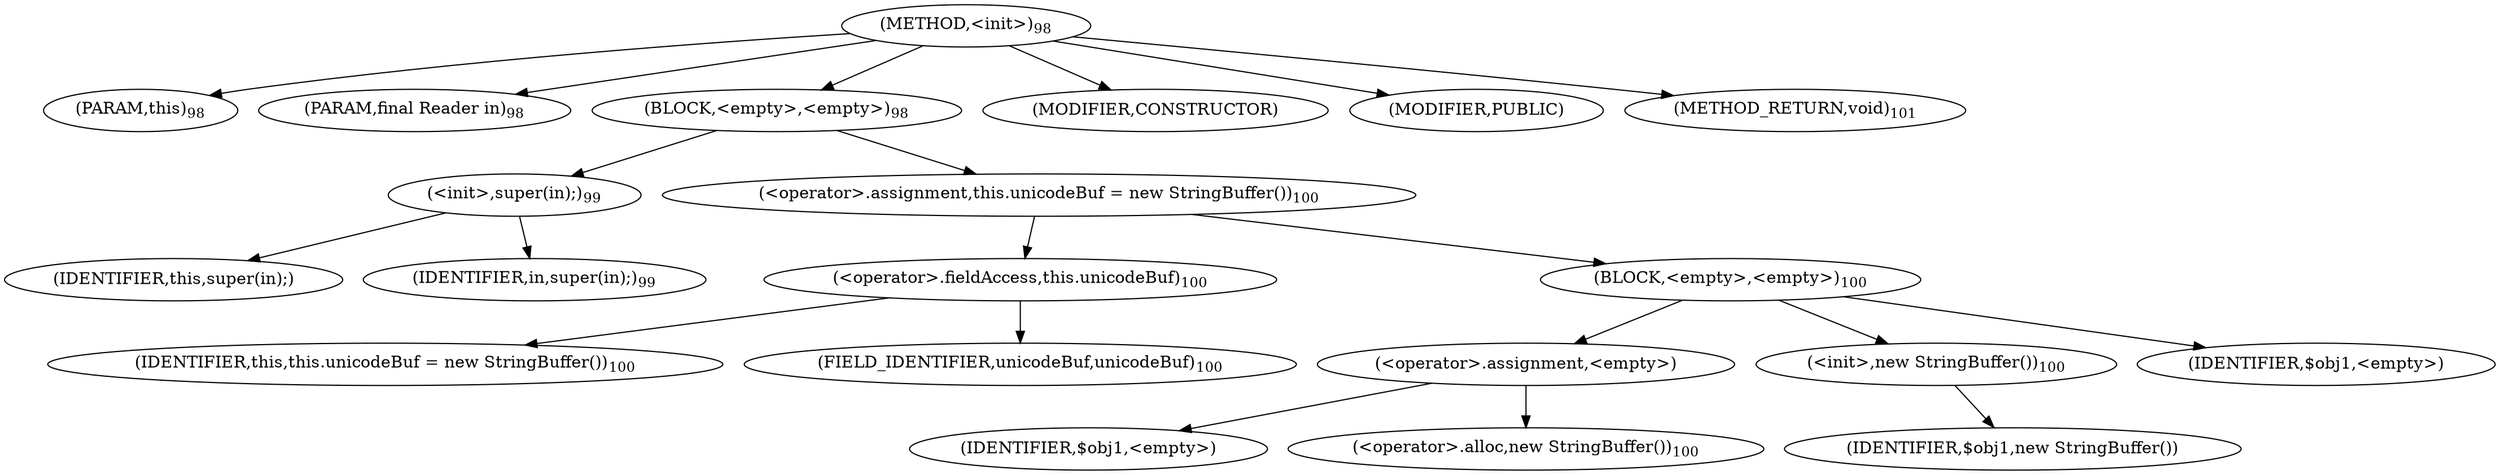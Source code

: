 digraph "&lt;init&gt;" {  
"37" [label = <(METHOD,&lt;init&gt;)<SUB>98</SUB>> ]
"6" [label = <(PARAM,this)<SUB>98</SUB>> ]
"38" [label = <(PARAM,final Reader in)<SUB>98</SUB>> ]
"39" [label = <(BLOCK,&lt;empty&gt;,&lt;empty&gt;)<SUB>98</SUB>> ]
"40" [label = <(&lt;init&gt;,super(in);)<SUB>99</SUB>> ]
"5" [label = <(IDENTIFIER,this,super(in);)> ]
"41" [label = <(IDENTIFIER,in,super(in);)<SUB>99</SUB>> ]
"42" [label = <(&lt;operator&gt;.assignment,this.unicodeBuf = new StringBuffer())<SUB>100</SUB>> ]
"43" [label = <(&lt;operator&gt;.fieldAccess,this.unicodeBuf)<SUB>100</SUB>> ]
"44" [label = <(IDENTIFIER,this,this.unicodeBuf = new StringBuffer())<SUB>100</SUB>> ]
"45" [label = <(FIELD_IDENTIFIER,unicodeBuf,unicodeBuf)<SUB>100</SUB>> ]
"46" [label = <(BLOCK,&lt;empty&gt;,&lt;empty&gt;)<SUB>100</SUB>> ]
"47" [label = <(&lt;operator&gt;.assignment,&lt;empty&gt;)> ]
"48" [label = <(IDENTIFIER,$obj1,&lt;empty&gt;)> ]
"49" [label = <(&lt;operator&gt;.alloc,new StringBuffer())<SUB>100</SUB>> ]
"50" [label = <(&lt;init&gt;,new StringBuffer())<SUB>100</SUB>> ]
"51" [label = <(IDENTIFIER,$obj1,new StringBuffer())> ]
"52" [label = <(IDENTIFIER,$obj1,&lt;empty&gt;)> ]
"53" [label = <(MODIFIER,CONSTRUCTOR)> ]
"54" [label = <(MODIFIER,PUBLIC)> ]
"55" [label = <(METHOD_RETURN,void)<SUB>101</SUB>> ]
  "37" -> "6" 
  "37" -> "38" 
  "37" -> "39" 
  "37" -> "53" 
  "37" -> "54" 
  "37" -> "55" 
  "39" -> "40" 
  "39" -> "42" 
  "40" -> "5" 
  "40" -> "41" 
  "42" -> "43" 
  "42" -> "46" 
  "43" -> "44" 
  "43" -> "45" 
  "46" -> "47" 
  "46" -> "50" 
  "46" -> "52" 
  "47" -> "48" 
  "47" -> "49" 
  "50" -> "51" 
}
